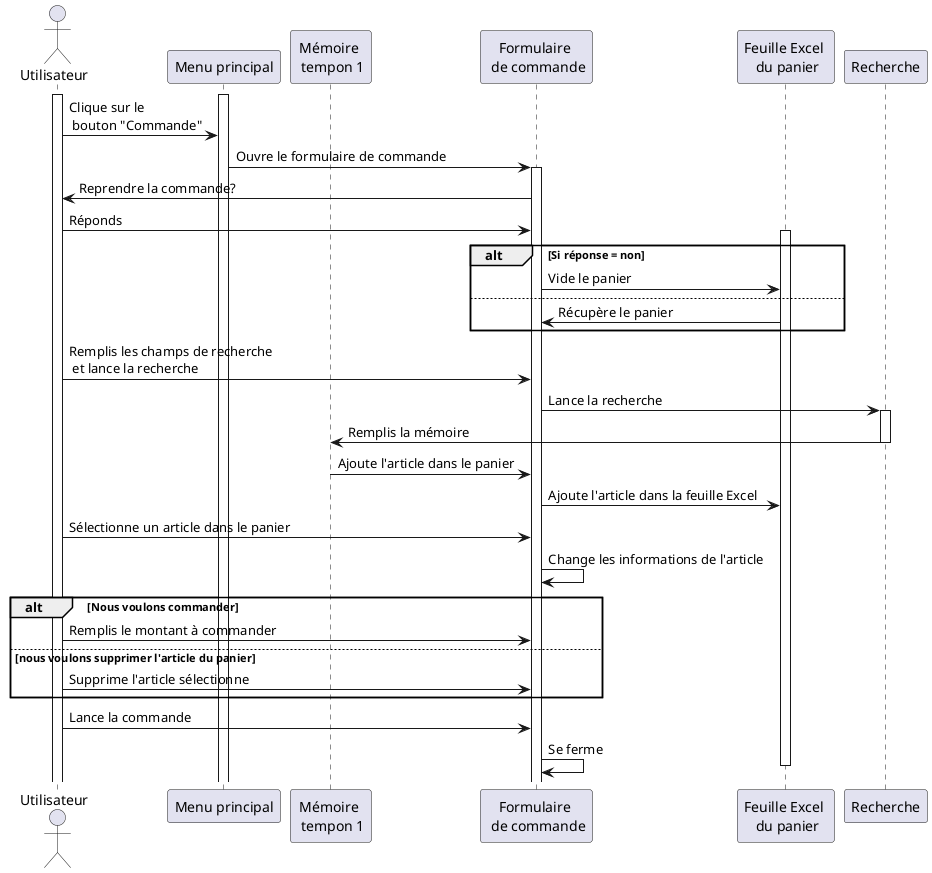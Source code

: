 @startuml global gestionnaire de stocks sequence

    
    'Create an actor "user"
    actor Utilisateur as usr
    participant "Menu principal" as mmenu
    participant "Mémoire \n tempon 1" as temp1
    participant "Formulaire \n de commande" as frmCommand
    participant "Feuille Excel \n du panier" as feuilExcelBasket
    participant "Recherche" as search


    activate usr
    activate mmenu

    usr -> mmenu: Clique sur le \n bouton "Commande"
    mmenu -> frmCommand: Ouvre le formulaire de commande
    activate frmCommand
    frmCommand -> usr: Reprendre la commande?
    usr -> frmCommand: Réponds

    activate feuilExcelBasket
    alt Si réponse = non
        frmCommand -> feuilExcelBasket: Vide le panier
    else
        frmCommand <- feuilExcelBasket: Récupère le panier
    end

    usr -> frmCommand: Remplis les champs de recherche \n et lance la recherche
    frmCommand -> search: Lance la recherche
    activate search
    search -> temp1: Remplis la mémoire
    deactivate search
    temp1 -> frmCommand: Ajoute l'article dans le panier
    frmCommand -> feuilExcelBasket: Ajoute l'article dans la feuille Excel

    usr->frmCommand: Sélectionne un article dans le panier
    frmCommand->frmCommand: Change les informations de l'article
    alt Nous voulons commander
        usr->frmCommand: Remplis le montant à commander
    else nous voulons supprimer l'article du panier
        usr->frmCommand: Supprime l'article sélectionne 
    end

    usr -> frmCommand: Lance la commande
    frmCommand -> frmCommand: Se ferme
    deactivate feuilExcelBasket



@enduml